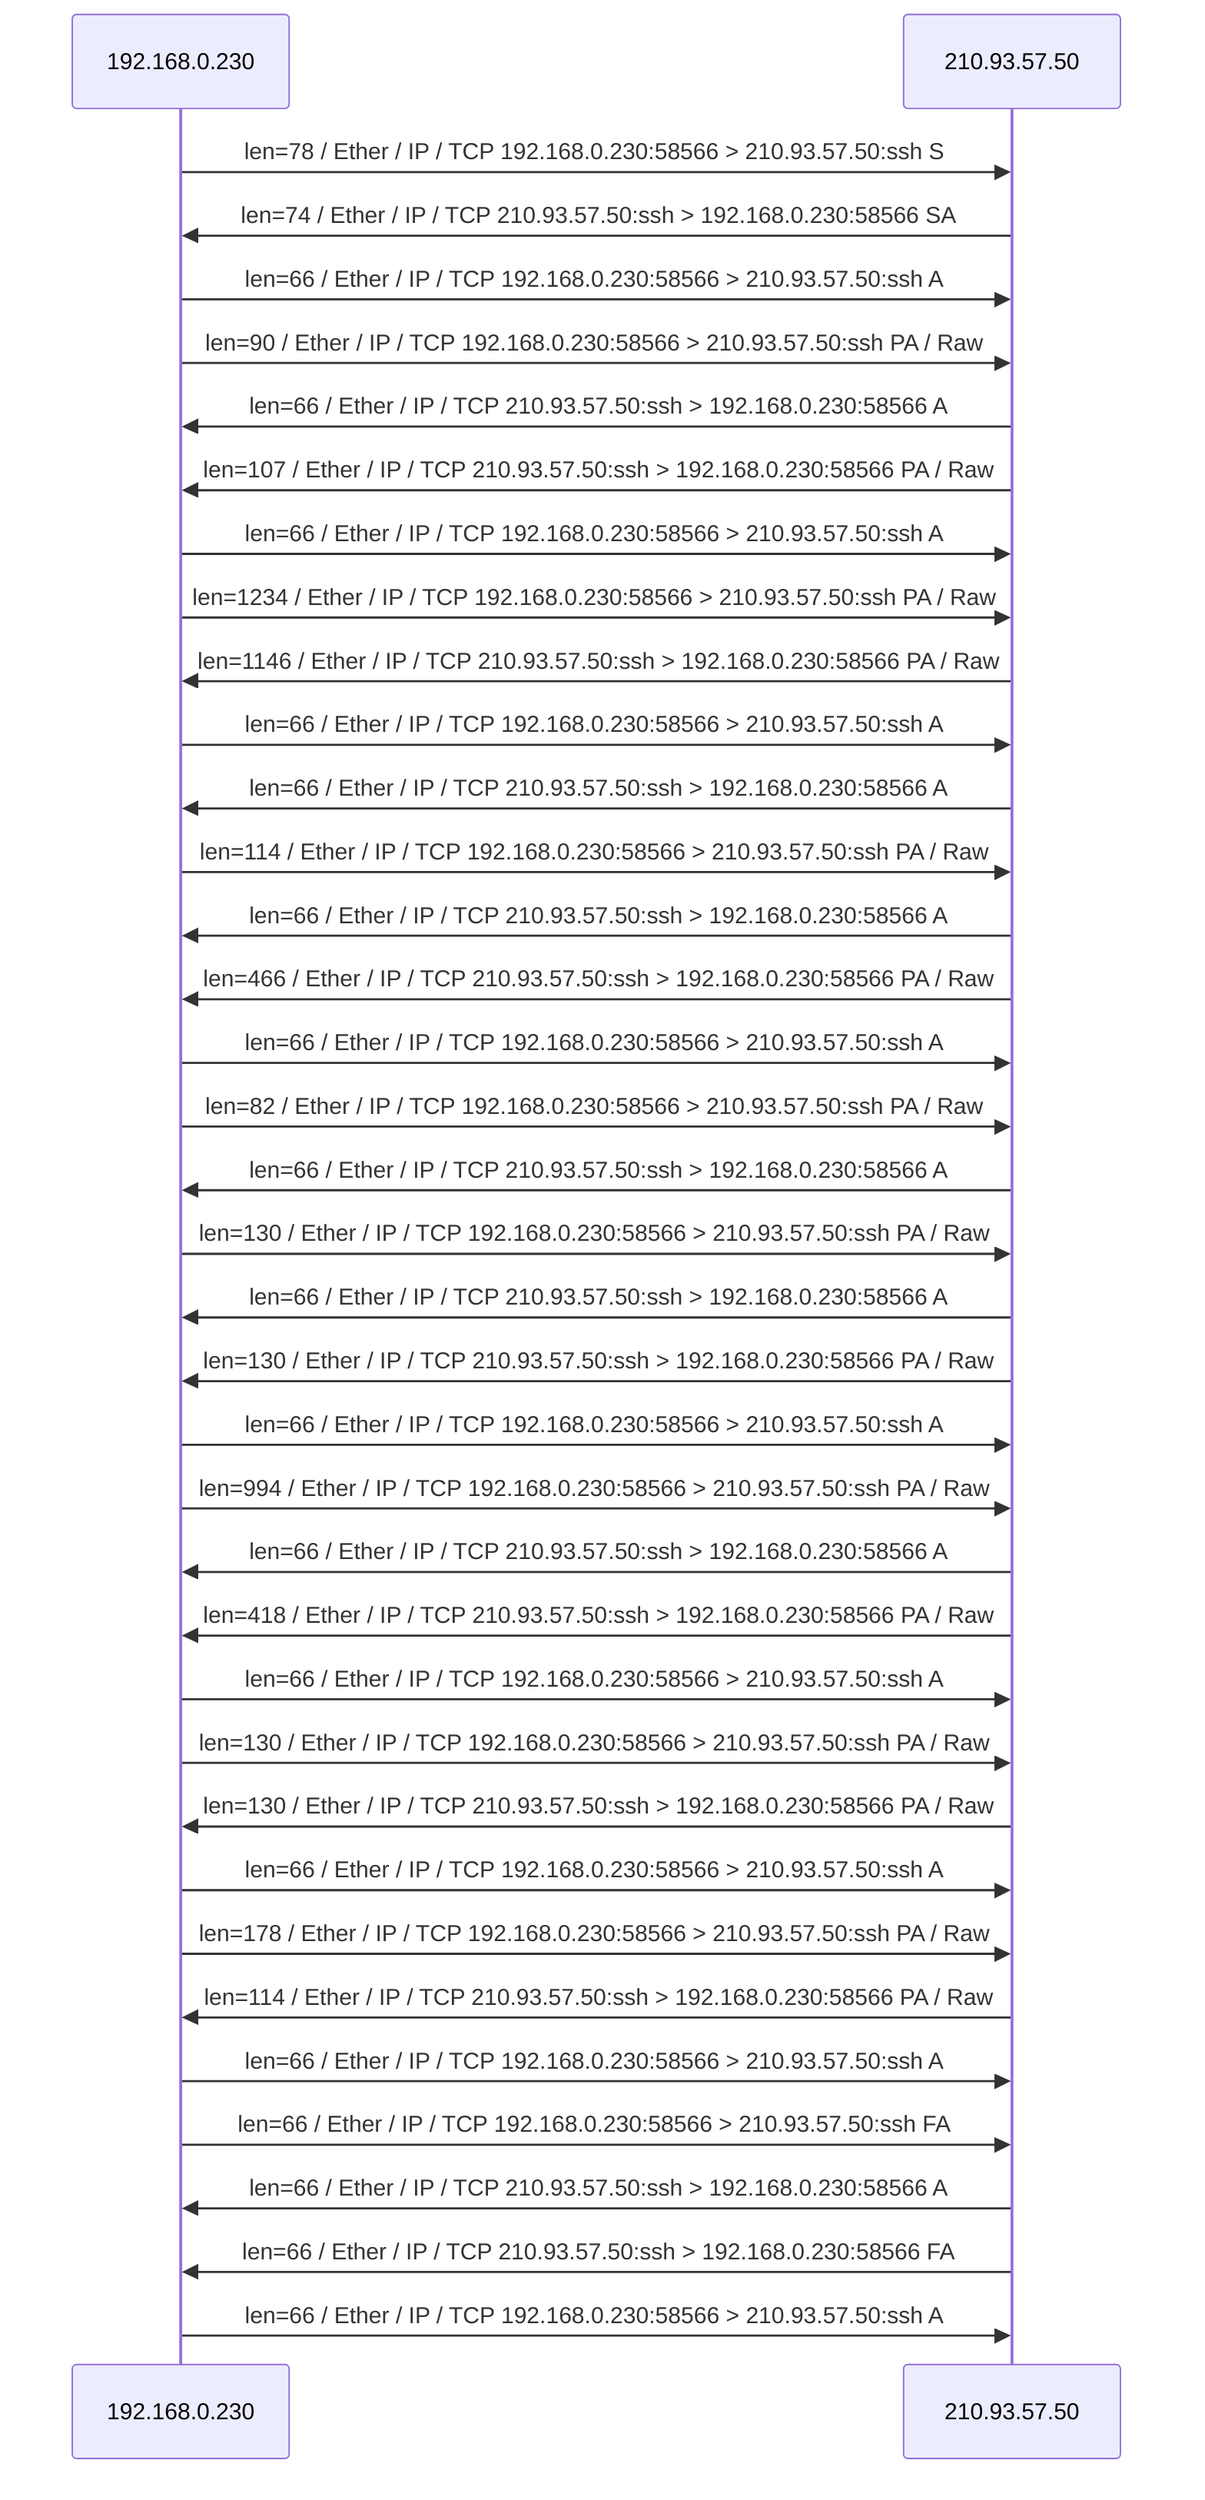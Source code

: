sequenceDiagram
    192.168.0.230->>210.93.57.50: len=78 / Ether / IP / TCP 192.168.0.230:58566 > 210.93.57.50:ssh S
    210.93.57.50->>192.168.0.230: len=74 / Ether / IP / TCP 210.93.57.50:ssh > 192.168.0.230:58566 SA
    192.168.0.230->>210.93.57.50: len=66 / Ether / IP / TCP 192.168.0.230:58566 > 210.93.57.50:ssh A
    192.168.0.230->>210.93.57.50: len=90 / Ether / IP / TCP 192.168.0.230:58566 > 210.93.57.50:ssh PA / Raw
    210.93.57.50->>192.168.0.230: len=66 / Ether / IP / TCP 210.93.57.50:ssh > 192.168.0.230:58566 A
    210.93.57.50->>192.168.0.230: len=107 / Ether / IP / TCP 210.93.57.50:ssh > 192.168.0.230:58566 PA / Raw
    192.168.0.230->>210.93.57.50: len=66 / Ether / IP / TCP 192.168.0.230:58566 > 210.93.57.50:ssh A
    192.168.0.230->>210.93.57.50: len=1234 / Ether / IP / TCP 192.168.0.230:58566 > 210.93.57.50:ssh PA / Raw
    210.93.57.50->>192.168.0.230: len=1146 / Ether / IP / TCP 210.93.57.50:ssh > 192.168.0.230:58566 PA / Raw
    192.168.0.230->>210.93.57.50: len=66 / Ether / IP / TCP 192.168.0.230:58566 > 210.93.57.50:ssh A
    210.93.57.50->>192.168.0.230: len=66 / Ether / IP / TCP 210.93.57.50:ssh > 192.168.0.230:58566 A
    192.168.0.230->>210.93.57.50: len=114 / Ether / IP / TCP 192.168.0.230:58566 > 210.93.57.50:ssh PA / Raw
    210.93.57.50->>192.168.0.230: len=66 / Ether / IP / TCP 210.93.57.50:ssh > 192.168.0.230:58566 A
    210.93.57.50->>192.168.0.230: len=466 / Ether / IP / TCP 210.93.57.50:ssh > 192.168.0.230:58566 PA / Raw
    192.168.0.230->>210.93.57.50: len=66 / Ether / IP / TCP 192.168.0.230:58566 > 210.93.57.50:ssh A
    192.168.0.230->>210.93.57.50: len=82 / Ether / IP / TCP 192.168.0.230:58566 > 210.93.57.50:ssh PA / Raw
    210.93.57.50->>192.168.0.230: len=66 / Ether / IP / TCP 210.93.57.50:ssh > 192.168.0.230:58566 A
    192.168.0.230->>210.93.57.50: len=130 / Ether / IP / TCP 192.168.0.230:58566 > 210.93.57.50:ssh PA / Raw
    210.93.57.50->>192.168.0.230: len=66 / Ether / IP / TCP 210.93.57.50:ssh > 192.168.0.230:58566 A
    210.93.57.50->>192.168.0.230: len=130 / Ether / IP / TCP 210.93.57.50:ssh > 192.168.0.230:58566 PA / Raw
    192.168.0.230->>210.93.57.50: len=66 / Ether / IP / TCP 192.168.0.230:58566 > 210.93.57.50:ssh A
    192.168.0.230->>210.93.57.50: len=994 / Ether / IP / TCP 192.168.0.230:58566 > 210.93.57.50:ssh PA / Raw
    210.93.57.50->>192.168.0.230: len=66 / Ether / IP / TCP 210.93.57.50:ssh > 192.168.0.230:58566 A
    210.93.57.50->>192.168.0.230: len=418 / Ether / IP / TCP 210.93.57.50:ssh > 192.168.0.230:58566 PA / Raw
    192.168.0.230->>210.93.57.50: len=66 / Ether / IP / TCP 192.168.0.230:58566 > 210.93.57.50:ssh A
    192.168.0.230->>210.93.57.50: len=130 / Ether / IP / TCP 192.168.0.230:58566 > 210.93.57.50:ssh PA / Raw
    210.93.57.50->>192.168.0.230: len=130 / Ether / IP / TCP 210.93.57.50:ssh > 192.168.0.230:58566 PA / Raw
    192.168.0.230->>210.93.57.50: len=66 / Ether / IP / TCP 192.168.0.230:58566 > 210.93.57.50:ssh A
    192.168.0.230->>210.93.57.50: len=178 / Ether / IP / TCP 192.168.0.230:58566 > 210.93.57.50:ssh PA / Raw
    210.93.57.50->>192.168.0.230: len=114 / Ether / IP / TCP 210.93.57.50:ssh > 192.168.0.230:58566 PA / Raw
    192.168.0.230->>210.93.57.50: len=66 / Ether / IP / TCP 192.168.0.230:58566 > 210.93.57.50:ssh A
    192.168.0.230->>210.93.57.50: len=66 / Ether / IP / TCP 192.168.0.230:58566 > 210.93.57.50:ssh FA
    210.93.57.50->>192.168.0.230: len=66 / Ether / IP / TCP 210.93.57.50:ssh > 192.168.0.230:58566 A
    210.93.57.50->>192.168.0.230: len=66 / Ether / IP / TCP 210.93.57.50:ssh > 192.168.0.230:58566 FA
    192.168.0.230->>210.93.57.50: len=66 / Ether / IP / TCP 192.168.0.230:58566 > 210.93.57.50:ssh A
